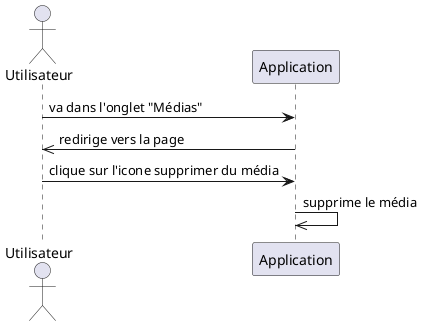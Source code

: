 @startuml
Actor Utilisateur As U
Participant Application As A

U->A: va dans l'onglet "Médias"
A->>U: redirige vers la page
U->A: clique sur l'icone supprimer du média
A->>A: supprime le média

@enduml
